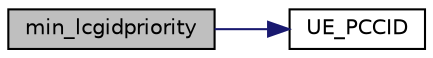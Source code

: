 digraph "min_lcgidpriority"
{
 // LATEX_PDF_SIZE
  edge [fontname="Helvetica",fontsize="10",labelfontname="Helvetica",labelfontsize="10"];
  node [fontname="Helvetica",fontsize="10",shape=record];
  rankdir="LR";
  Node1 [label="min_lcgidpriority",height=0.2,width=0.4,color="black", fillcolor="grey75", style="filled", fontcolor="black",tooltip=" "];
  Node1 -> Node2 [color="midnightblue",fontsize="10",style="solid",fontname="Helvetica"];
  Node2 [label="UE_PCCID",height=0.2,width=0.4,color="black", fillcolor="white", style="filled",URL="$group____mac.html#ga63d612e6b94450ff40406b999ab25448",tooltip=" "];
}
